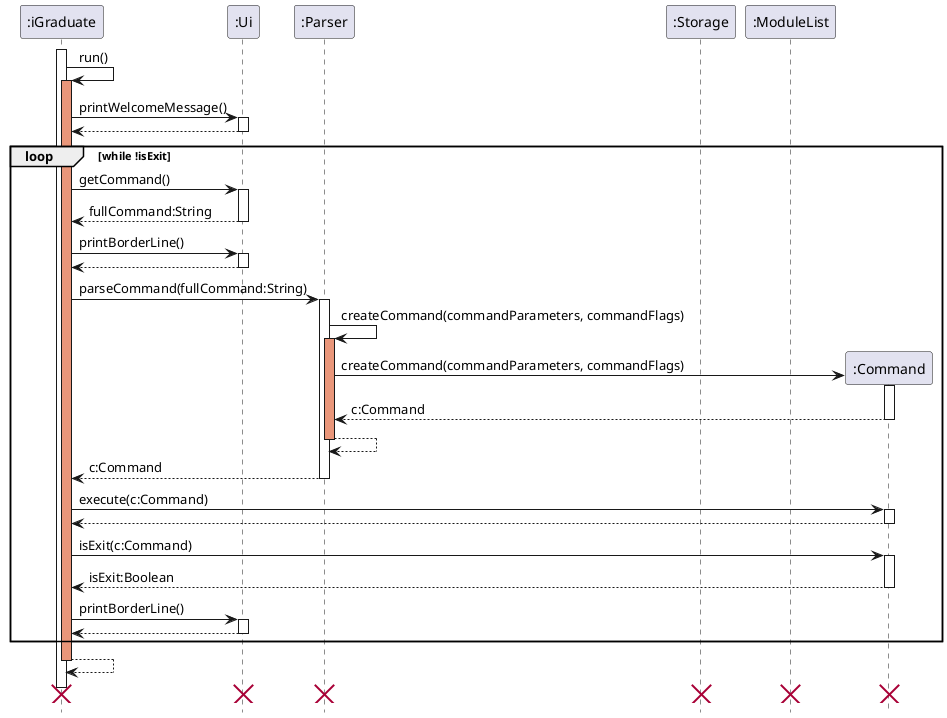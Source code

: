 @startuml
hide footbox

Participant ":iGraduate" as iGraduate
Participant ":Ui" as ui
Participant ":Parser" as parser
Participant ":Storage" as storage
Participant ":ModuleList" as moduleList
Participant ":Command" as command

activate iGraduate

iGraduate -> iGraduate: run()
activate iGraduate #DarkSalmon

iGraduate -> ui:printWelcomeMessage()
activate ui
return

loop while !isExit
    iGraduate -> ui: getCommand()
    activate ui
    return fullCommand:String

    iGraduate -> ui: printBorderLine()
    activate ui
    return

    iGraduate -> parser: parseCommand(fullCommand:String)
    activate parser
    parser -> parser: createCommand(commandParameters, commandFlags)
    activate parser #DarkSalmon

    create command
    parser -> command: createCommand(commandParameters, commandFlags)
    activate command
    return c:Command
    return
    return c:Command

    iGraduate -> command: execute(c:Command)
    activate command
    return

    iGraduate -> command: isExit(c:Command)
    activate command
    return isExit:Boolean

    iGraduate -> ui: printBorderLine()
    activate ui
    return
end
return

iGraduate --[hidden]> iGraduate
destroy iGraduate
destroy ui
destroy command
destroy parser
destroy storage
destroy moduleList
@enduml